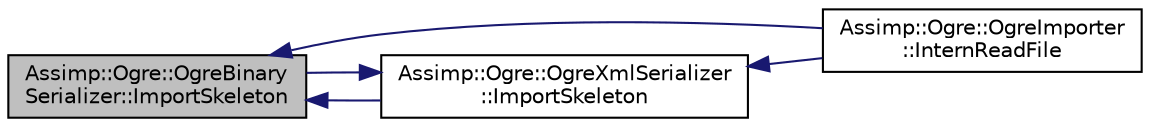 digraph "Assimp::Ogre::OgreBinarySerializer::ImportSkeleton"
{
  edge [fontname="Helvetica",fontsize="10",labelfontname="Helvetica",labelfontsize="10"];
  node [fontname="Helvetica",fontsize="10",shape=record];
  rankdir="LR";
  Node1 [label="Assimp::Ogre::OgreBinary\lSerializer::ImportSkeleton",height=0.2,width=0.4,color="black", fillcolor="grey75", style="filled", fontcolor="black"];
  Node1 -> Node2 [dir="back",color="midnightblue",fontsize="10",style="solid",fontname="Helvetica"];
  Node2 [label="Assimp::Ogre::OgreImporter\l::InternReadFile",height=0.2,width=0.4,color="black", fillcolor="white", style="filled",URL="$class_assimp_1_1_ogre_1_1_ogre_importer.html#af87c48299e8d92cd87d424b6ef71795b",tooltip="BaseImporter override. "];
  Node1 -> Node3 [dir="back",color="midnightblue",fontsize="10",style="solid",fontname="Helvetica"];
  Node3 [label="Assimp::Ogre::OgreXmlSerializer\l::ImportSkeleton",height=0.2,width=0.4,color="black", fillcolor="white", style="filled",URL="$class_assimp_1_1_ogre_1_1_ogre_xml_serializer.html#a8768129eca3de6502e99beca0ad4f2a1",tooltip="Imports skeleton to mesh. "];
  Node3 -> Node1 [dir="back",color="midnightblue",fontsize="10",style="solid",fontname="Helvetica"];
  Node3 -> Node2 [dir="back",color="midnightblue",fontsize="10",style="solid",fontname="Helvetica"];
}
